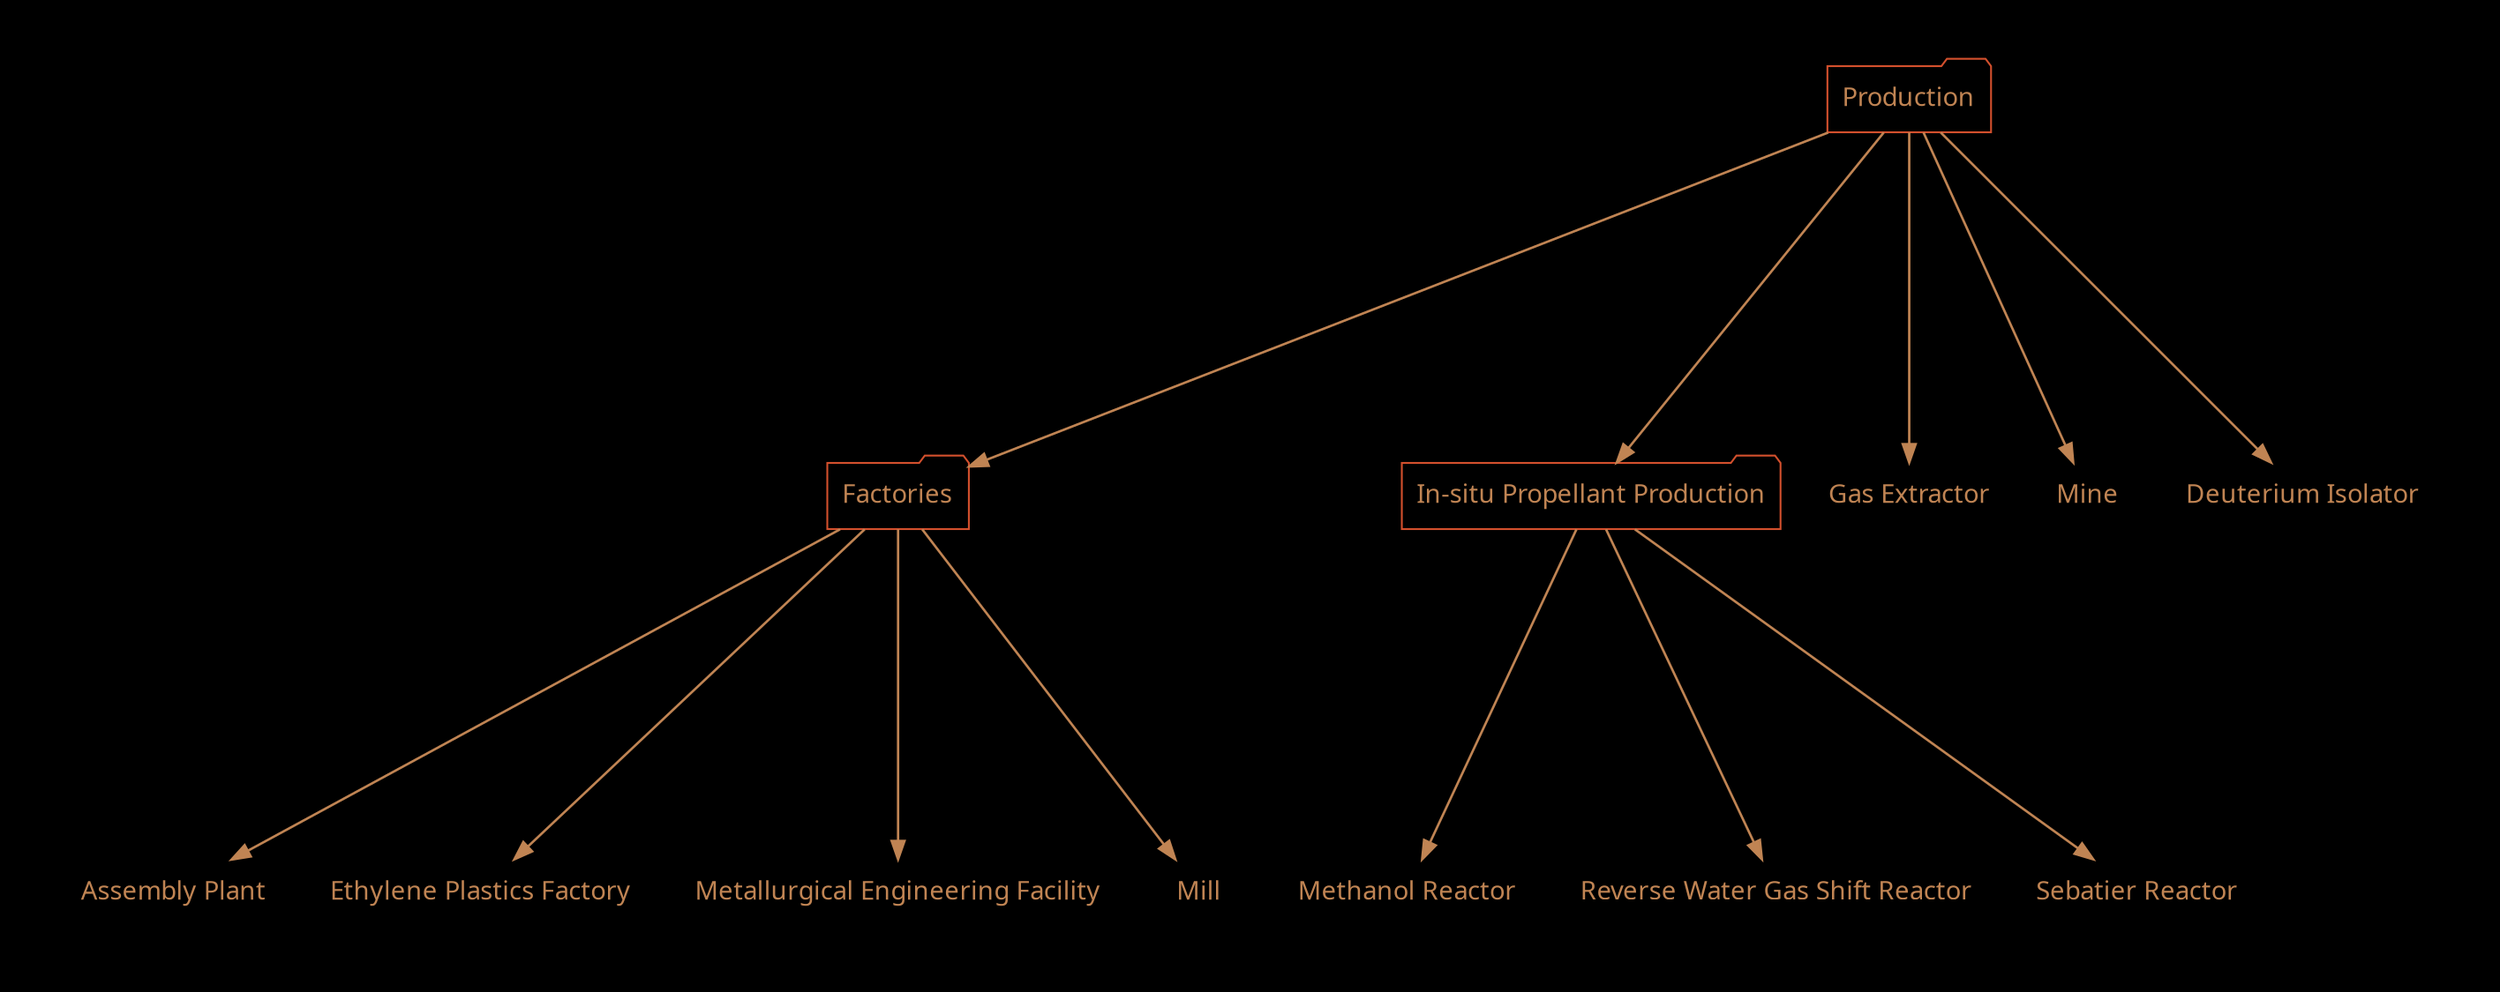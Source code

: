 /*
  This is part of the Avaneya Project Crew Handbook.
  Copyright (C) 2010, 2011, 2012
    Kshatra Corp.
  See the file License for copying conditions.
  
  To manually compile:
      $ sudo aptitude install graphviz
      $ twopi -Tpdf Units_User_Basic_Production.twopi.gv -o Units_User_Basic_Production.pdf
*/

digraph Units_User_Basic_Production
{
    // Graph attributes...
	bgcolor="black";
	margin="0";
	ratio="auto";
    ranksep="2.5";
    pad="0.5,0.5";
    compound="true";
    overlap="vpsc";
    root="Production";

	// Node attributes...
	node[color="#d3502dff"];
	node[fillcolor="gray10"];
    node[fontcolor="#c08453ff"];
    node[fontname="Ubuntu"];
    node[shape="none"]
	
	// Edge attributes...
	edge[color="#c08453ff"];
	edge[penwidth="1.3"];

    // Units...
    "Production"[shape="folder"];
        "Factories"[shape="folder"];
        "Production" -> "Factories";
            "Factories" -> "Assembly Plant";
            "Factories" -> "Ethylene Plastics Factory";
            "Factories" -> "Metallurgical Engineering Facility"; // (needs CO from RWGS)
            "Factories" -> "Mill";
        "In-situ Propellant Production"[shape="folder"];
        "Production" -> "In-situ Propellant Production";
            "In-situ Propellant Production" -> "Methanol Reactor";
            "In-situ Propellant Production" -> "Reverse Water Gas Shift Reactor";
            "In-situ Propellant Production" -> "Sebatier Reactor";
        "Production" -> "Gas Extractor";
        "Production" -> "Mine";
        "Production" -> "Deuterium Isolator";
}

